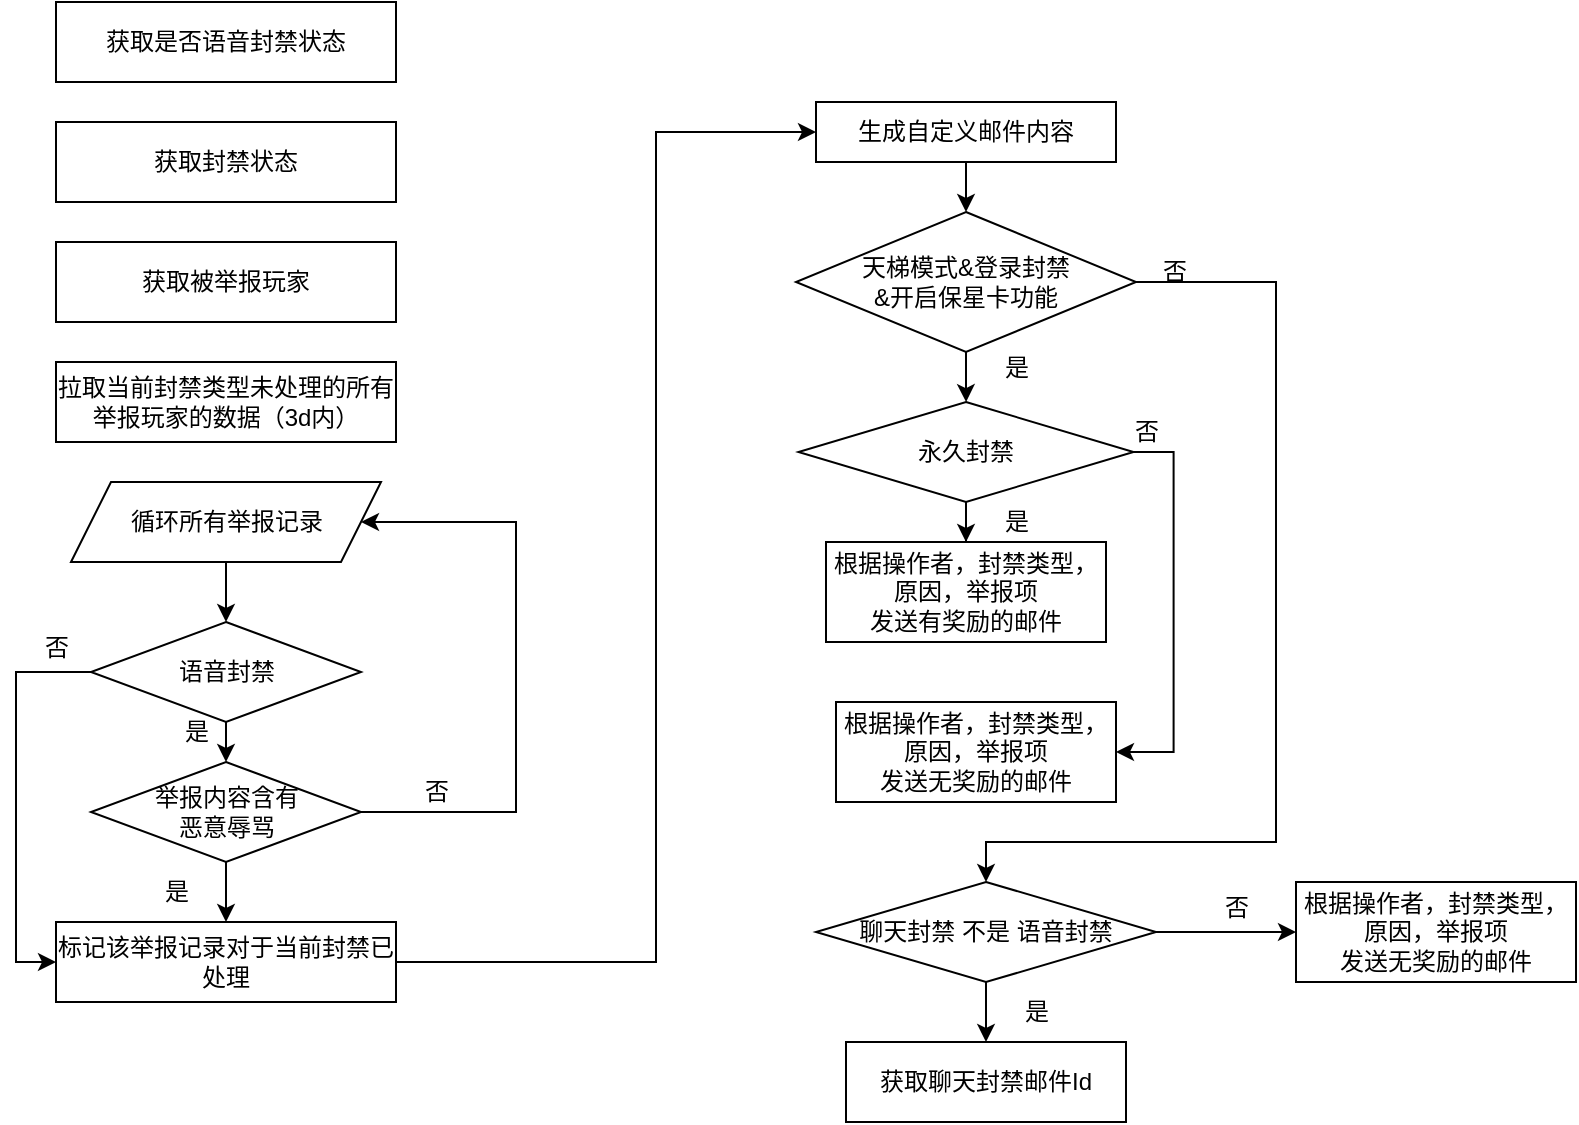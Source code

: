 <mxfile version="24.7.13">
  <diagram name="第 1 页" id="4FSL3MRzxva0yucp-lYa">
    <mxGraphModel dx="1434" dy="746" grid="1" gridSize="10" guides="1" tooltips="1" connect="1" arrows="1" fold="1" page="1" pageScale="1" pageWidth="4681" pageHeight="3300" math="0" shadow="0">
      <root>
        <mxCell id="0" />
        <mxCell id="1" parent="0" />
        <mxCell id="Age2WlZFDnUI9IWk4CiQ-1" value="获取是否语音封禁状态" style="rounded=0;whiteSpace=wrap;html=1;" vertex="1" parent="1">
          <mxGeometry x="260" y="80" width="170" height="40" as="geometry" />
        </mxCell>
        <mxCell id="Age2WlZFDnUI9IWk4CiQ-2" value="获取封禁状态" style="rounded=0;whiteSpace=wrap;html=1;" vertex="1" parent="1">
          <mxGeometry x="260" y="140" width="170" height="40" as="geometry" />
        </mxCell>
        <mxCell id="Age2WlZFDnUI9IWk4CiQ-3" value="获取被举报玩家" style="rounded=0;whiteSpace=wrap;html=1;" vertex="1" parent="1">
          <mxGeometry x="260" y="200" width="170" height="40" as="geometry" />
        </mxCell>
        <mxCell id="Age2WlZFDnUI9IWk4CiQ-4" value="拉取当前封禁类型未处理的所有举报玩家的数据（3d内）" style="rounded=0;whiteSpace=wrap;html=1;" vertex="1" parent="1">
          <mxGeometry x="260" y="260" width="170" height="40" as="geometry" />
        </mxCell>
        <mxCell id="Age2WlZFDnUI9IWk4CiQ-22" style="edgeStyle=orthogonalEdgeStyle;rounded=0;orthogonalLoop=1;jettySize=auto;html=1;exitX=0.5;exitY=1;exitDx=0;exitDy=0;entryX=0.5;entryY=0;entryDx=0;entryDy=0;" edge="1" parent="1" source="Age2WlZFDnUI9IWk4CiQ-6" target="Age2WlZFDnUI9IWk4CiQ-8">
          <mxGeometry relative="1" as="geometry" />
        </mxCell>
        <mxCell id="Age2WlZFDnUI9IWk4CiQ-25" style="edgeStyle=orthogonalEdgeStyle;rounded=0;orthogonalLoop=1;jettySize=auto;html=1;exitX=0;exitY=0.5;exitDx=0;exitDy=0;" edge="1" parent="1" source="Age2WlZFDnUI9IWk4CiQ-6" target="Age2WlZFDnUI9IWk4CiQ-10">
          <mxGeometry relative="1" as="geometry">
            <Array as="points">
              <mxPoint x="240" y="415" />
              <mxPoint x="240" y="560" />
            </Array>
          </mxGeometry>
        </mxCell>
        <mxCell id="Age2WlZFDnUI9IWk4CiQ-6" value="语音封禁" style="rhombus;whiteSpace=wrap;html=1;" vertex="1" parent="1">
          <mxGeometry x="277.5" y="390" width="135" height="50" as="geometry" />
        </mxCell>
        <mxCell id="Age2WlZFDnUI9IWk4CiQ-20" style="edgeStyle=orthogonalEdgeStyle;rounded=0;orthogonalLoop=1;jettySize=auto;html=1;exitX=1;exitY=0.5;exitDx=0;exitDy=0;entryX=1;entryY=0.5;entryDx=0;entryDy=0;" edge="1" parent="1" source="Age2WlZFDnUI9IWk4CiQ-8" target="Age2WlZFDnUI9IWk4CiQ-9">
          <mxGeometry relative="1" as="geometry">
            <Array as="points">
              <mxPoint x="490" y="485" />
              <mxPoint x="490" y="340" />
            </Array>
          </mxGeometry>
        </mxCell>
        <mxCell id="Age2WlZFDnUI9IWk4CiQ-27" style="edgeStyle=orthogonalEdgeStyle;rounded=0;orthogonalLoop=1;jettySize=auto;html=1;exitX=0.5;exitY=1;exitDx=0;exitDy=0;" edge="1" parent="1" source="Age2WlZFDnUI9IWk4CiQ-8" target="Age2WlZFDnUI9IWk4CiQ-10">
          <mxGeometry relative="1" as="geometry" />
        </mxCell>
        <mxCell id="Age2WlZFDnUI9IWk4CiQ-8" value="举报内容含有&lt;div&gt;恶意辱骂&lt;/div&gt;" style="rhombus;whiteSpace=wrap;html=1;" vertex="1" parent="1">
          <mxGeometry x="277.5" y="460" width="135" height="50" as="geometry" />
        </mxCell>
        <mxCell id="Age2WlZFDnUI9IWk4CiQ-24" style="edgeStyle=orthogonalEdgeStyle;rounded=0;orthogonalLoop=1;jettySize=auto;html=1;exitX=0.5;exitY=1;exitDx=0;exitDy=0;entryX=0.5;entryY=0;entryDx=0;entryDy=0;" edge="1" parent="1" source="Age2WlZFDnUI9IWk4CiQ-9" target="Age2WlZFDnUI9IWk4CiQ-6">
          <mxGeometry relative="1" as="geometry" />
        </mxCell>
        <mxCell id="Age2WlZFDnUI9IWk4CiQ-9" value="循环所有举报记录" style="shape=parallelogram;perimeter=parallelogramPerimeter;whiteSpace=wrap;html=1;fixedSize=1;" vertex="1" parent="1">
          <mxGeometry x="267.5" y="320" width="155" height="40" as="geometry" />
        </mxCell>
        <mxCell id="Age2WlZFDnUI9IWk4CiQ-29" style="edgeStyle=orthogonalEdgeStyle;rounded=0;orthogonalLoop=1;jettySize=auto;html=1;entryX=0;entryY=0.5;entryDx=0;entryDy=0;" edge="1" parent="1" source="Age2WlZFDnUI9IWk4CiQ-10" target="Age2WlZFDnUI9IWk4CiQ-11">
          <mxGeometry relative="1" as="geometry">
            <Array as="points">
              <mxPoint x="560" y="560" />
              <mxPoint x="560" y="145" />
            </Array>
          </mxGeometry>
        </mxCell>
        <mxCell id="Age2WlZFDnUI9IWk4CiQ-10" value="标记该举报记录对于当前封禁已处理" style="whiteSpace=wrap;html=1;" vertex="1" parent="1">
          <mxGeometry x="260" y="540" width="170" height="40" as="geometry" />
        </mxCell>
        <mxCell id="Age2WlZFDnUI9IWk4CiQ-30" style="edgeStyle=orthogonalEdgeStyle;rounded=0;orthogonalLoop=1;jettySize=auto;html=1;exitX=0.5;exitY=1;exitDx=0;exitDy=0;" edge="1" parent="1" source="Age2WlZFDnUI9IWk4CiQ-11" target="Age2WlZFDnUI9IWk4CiQ-12">
          <mxGeometry relative="1" as="geometry" />
        </mxCell>
        <mxCell id="Age2WlZFDnUI9IWk4CiQ-11" value="生成自定义邮件内容" style="rounded=0;whiteSpace=wrap;html=1;" vertex="1" parent="1">
          <mxGeometry x="640" y="130" width="150" height="30" as="geometry" />
        </mxCell>
        <mxCell id="Age2WlZFDnUI9IWk4CiQ-31" style="edgeStyle=orthogonalEdgeStyle;rounded=0;orthogonalLoop=1;jettySize=auto;html=1;exitX=0.5;exitY=1;exitDx=0;exitDy=0;" edge="1" parent="1" source="Age2WlZFDnUI9IWk4CiQ-12" target="Age2WlZFDnUI9IWk4CiQ-13">
          <mxGeometry relative="1" as="geometry" />
        </mxCell>
        <mxCell id="Age2WlZFDnUI9IWk4CiQ-37" style="edgeStyle=orthogonalEdgeStyle;rounded=0;orthogonalLoop=1;jettySize=auto;html=1;exitX=1;exitY=0.5;exitDx=0;exitDy=0;" edge="1" parent="1" source="Age2WlZFDnUI9IWk4CiQ-12" target="Age2WlZFDnUI9IWk4CiQ-17">
          <mxGeometry relative="1" as="geometry">
            <Array as="points">
              <mxPoint x="870" y="220" />
              <mxPoint x="870" y="500" />
              <mxPoint x="725" y="500" />
            </Array>
          </mxGeometry>
        </mxCell>
        <mxCell id="Age2WlZFDnUI9IWk4CiQ-12" value="天梯模式&amp;amp;登录封禁&lt;div&gt;&amp;amp;开启保星卡功能&lt;/div&gt;" style="rhombus;whiteSpace=wrap;html=1;" vertex="1" parent="1">
          <mxGeometry x="630" y="185" width="170" height="70" as="geometry" />
        </mxCell>
        <mxCell id="Age2WlZFDnUI9IWk4CiQ-33" style="edgeStyle=orthogonalEdgeStyle;rounded=0;orthogonalLoop=1;jettySize=auto;html=1;exitX=0.5;exitY=1;exitDx=0;exitDy=0;" edge="1" parent="1" source="Age2WlZFDnUI9IWk4CiQ-13" target="Age2WlZFDnUI9IWk4CiQ-14">
          <mxGeometry relative="1" as="geometry" />
        </mxCell>
        <mxCell id="Age2WlZFDnUI9IWk4CiQ-35" style="edgeStyle=orthogonalEdgeStyle;rounded=0;orthogonalLoop=1;jettySize=auto;html=1;exitX=1;exitY=0.5;exitDx=0;exitDy=0;entryX=1;entryY=0.5;entryDx=0;entryDy=0;" edge="1" parent="1" source="Age2WlZFDnUI9IWk4CiQ-13" target="Age2WlZFDnUI9IWk4CiQ-15">
          <mxGeometry relative="1" as="geometry" />
        </mxCell>
        <mxCell id="Age2WlZFDnUI9IWk4CiQ-13" value="永久封禁" style="rhombus;whiteSpace=wrap;html=1;" vertex="1" parent="1">
          <mxGeometry x="631.25" y="280" width="167.5" height="50" as="geometry" />
        </mxCell>
        <mxCell id="Age2WlZFDnUI9IWk4CiQ-14" value="&lt;div&gt;根据操作者，封禁类型，原因，举报项&lt;/div&gt;发送有奖励的邮件" style="whiteSpace=wrap;html=1;" vertex="1" parent="1">
          <mxGeometry x="645" y="350" width="140" height="50" as="geometry" />
        </mxCell>
        <mxCell id="Age2WlZFDnUI9IWk4CiQ-15" value="&lt;div&gt;根据操作者，封禁类型，原因，举报项&lt;/div&gt;发送无奖励的邮件" style="whiteSpace=wrap;html=1;" vertex="1" parent="1">
          <mxGeometry x="650" y="430" width="140" height="50" as="geometry" />
        </mxCell>
        <mxCell id="Age2WlZFDnUI9IWk4CiQ-39" style="edgeStyle=orthogonalEdgeStyle;rounded=0;orthogonalLoop=1;jettySize=auto;html=1;exitX=0.5;exitY=1;exitDx=0;exitDy=0;" edge="1" parent="1" source="Age2WlZFDnUI9IWk4CiQ-17" target="Age2WlZFDnUI9IWk4CiQ-18">
          <mxGeometry relative="1" as="geometry" />
        </mxCell>
        <mxCell id="Age2WlZFDnUI9IWk4CiQ-41" style="edgeStyle=orthogonalEdgeStyle;rounded=0;orthogonalLoop=1;jettySize=auto;html=1;exitX=1;exitY=0.5;exitDx=0;exitDy=0;entryX=0;entryY=0.5;entryDx=0;entryDy=0;" edge="1" parent="1" source="Age2WlZFDnUI9IWk4CiQ-17" target="Age2WlZFDnUI9IWk4CiQ-19">
          <mxGeometry relative="1" as="geometry" />
        </mxCell>
        <mxCell id="Age2WlZFDnUI9IWk4CiQ-17" value="聊天封禁 不是 语音封禁" style="rhombus;whiteSpace=wrap;html=1;" vertex="1" parent="1">
          <mxGeometry x="640" y="520" width="170" height="50" as="geometry" />
        </mxCell>
        <mxCell id="Age2WlZFDnUI9IWk4CiQ-18" value="获取聊天封禁邮件Id&lt;div&gt;&lt;/div&gt;" style="whiteSpace=wrap;html=1;" vertex="1" parent="1">
          <mxGeometry x="655" y="600" width="140" height="40" as="geometry" />
        </mxCell>
        <mxCell id="Age2WlZFDnUI9IWk4CiQ-19" value="&lt;div&gt;根据操作者，封禁类型，原因，举报项&lt;/div&gt;发送无奖励的邮件" style="whiteSpace=wrap;html=1;" vertex="1" parent="1">
          <mxGeometry x="880" y="520" width="140" height="50" as="geometry" />
        </mxCell>
        <mxCell id="Age2WlZFDnUI9IWk4CiQ-21" value="否" style="text;html=1;align=center;verticalAlign=middle;resizable=0;points=[];autosize=1;strokeColor=none;fillColor=none;" vertex="1" parent="1">
          <mxGeometry x="430" y="460" width="40" height="30" as="geometry" />
        </mxCell>
        <mxCell id="Age2WlZFDnUI9IWk4CiQ-23" value="是" style="text;html=1;align=center;verticalAlign=middle;resizable=0;points=[];autosize=1;strokeColor=none;fillColor=none;" vertex="1" parent="1">
          <mxGeometry x="310" y="430" width="40" height="30" as="geometry" />
        </mxCell>
        <mxCell id="Age2WlZFDnUI9IWk4CiQ-26" value="否" style="text;html=1;align=center;verticalAlign=middle;resizable=0;points=[];autosize=1;strokeColor=none;fillColor=none;" vertex="1" parent="1">
          <mxGeometry x="240" y="388" width="40" height="30" as="geometry" />
        </mxCell>
        <mxCell id="Age2WlZFDnUI9IWk4CiQ-28" value="是" style="text;html=1;align=center;verticalAlign=middle;resizable=0;points=[];autosize=1;strokeColor=none;fillColor=none;" vertex="1" parent="1">
          <mxGeometry x="300" y="510" width="40" height="30" as="geometry" />
        </mxCell>
        <mxCell id="Age2WlZFDnUI9IWk4CiQ-32" value="是" style="text;html=1;align=center;verticalAlign=middle;resizable=0;points=[];autosize=1;strokeColor=none;fillColor=none;" vertex="1" parent="1">
          <mxGeometry x="720" y="248" width="40" height="30" as="geometry" />
        </mxCell>
        <mxCell id="Age2WlZFDnUI9IWk4CiQ-34" value="是" style="text;html=1;align=center;verticalAlign=middle;resizable=0;points=[];autosize=1;strokeColor=none;fillColor=none;" vertex="1" parent="1">
          <mxGeometry x="720" y="325" width="40" height="30" as="geometry" />
        </mxCell>
        <mxCell id="Age2WlZFDnUI9IWk4CiQ-36" value="否" style="text;html=1;align=center;verticalAlign=middle;resizable=0;points=[];autosize=1;strokeColor=none;fillColor=none;" vertex="1" parent="1">
          <mxGeometry x="785" y="280" width="40" height="30" as="geometry" />
        </mxCell>
        <mxCell id="Age2WlZFDnUI9IWk4CiQ-38" value="否" style="text;html=1;align=center;verticalAlign=middle;resizable=0;points=[];autosize=1;strokeColor=none;fillColor=none;" vertex="1" parent="1">
          <mxGeometry x="798.75" y="200" width="40" height="30" as="geometry" />
        </mxCell>
        <mxCell id="Age2WlZFDnUI9IWk4CiQ-40" value="是" style="text;html=1;align=center;verticalAlign=middle;resizable=0;points=[];autosize=1;strokeColor=none;fillColor=none;" vertex="1" parent="1">
          <mxGeometry x="730" y="570" width="40" height="30" as="geometry" />
        </mxCell>
        <mxCell id="Age2WlZFDnUI9IWk4CiQ-42" value="否" style="text;html=1;align=center;verticalAlign=middle;resizable=0;points=[];autosize=1;strokeColor=none;fillColor=none;" vertex="1" parent="1">
          <mxGeometry x="830" y="518" width="40" height="30" as="geometry" />
        </mxCell>
      </root>
    </mxGraphModel>
  </diagram>
</mxfile>
